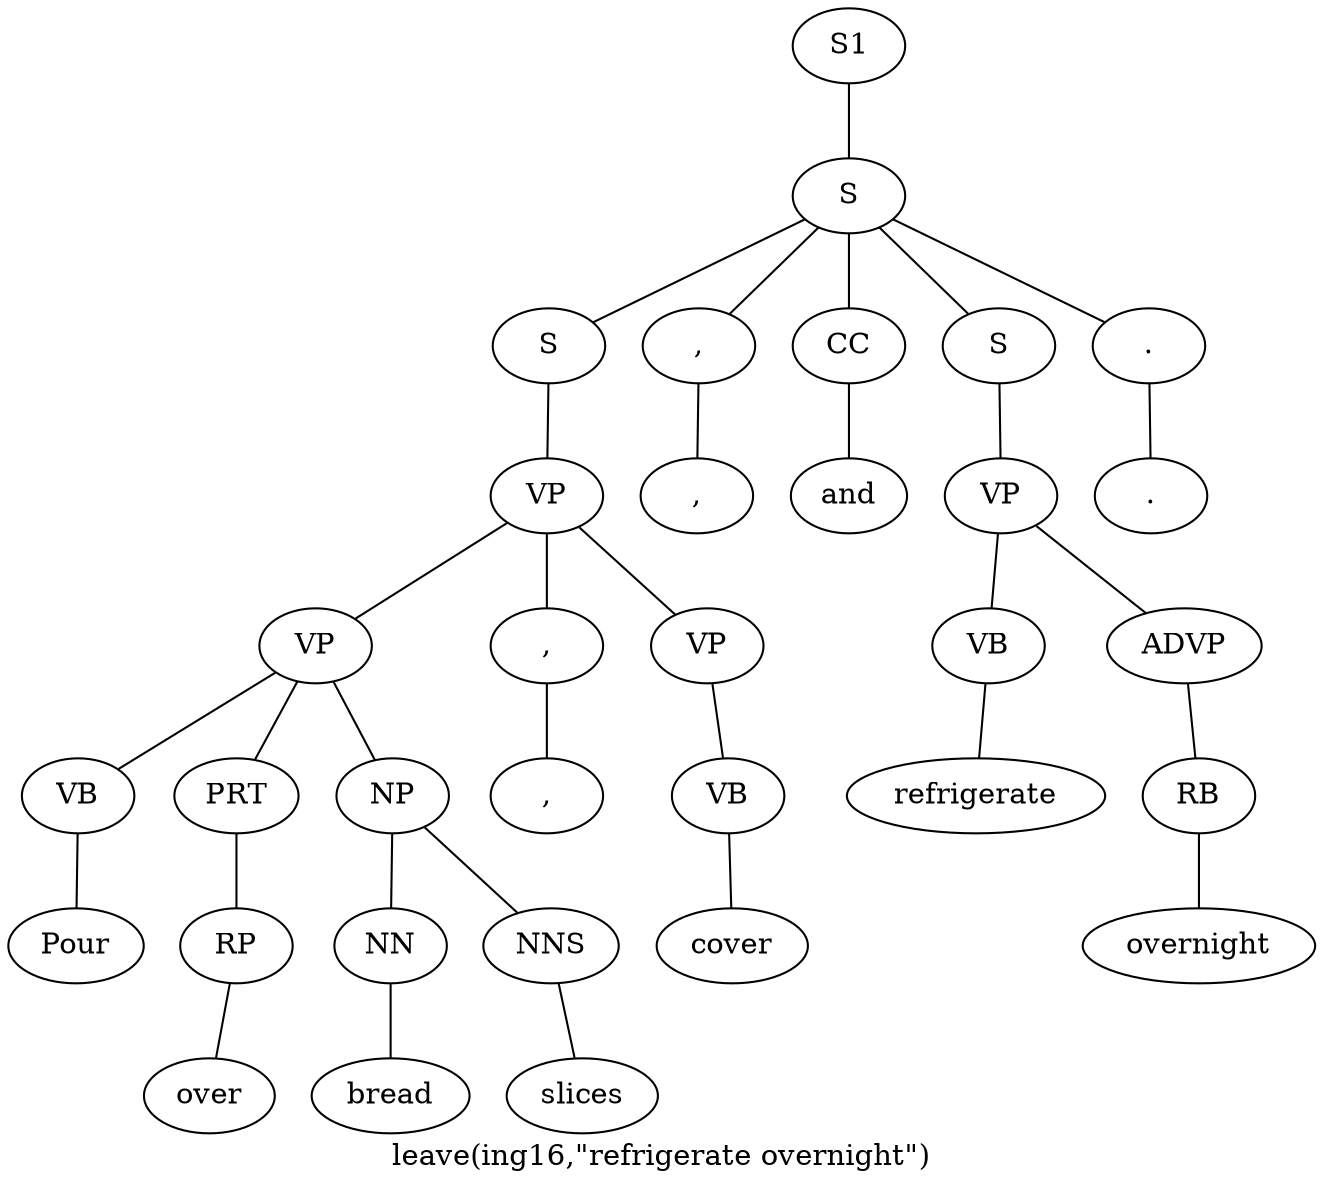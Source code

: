 graph SyntaxGraph {
	label = "leave(ing16,\"refrigerate overnight\")";
	Node0 [label="S1"];
	Node1 [label="S"];
	Node2 [label="S"];
	Node3 [label="VP"];
	Node4 [label="VP"];
	Node5 [label="VB"];
	Node6 [label="Pour"];
	Node7 [label="PRT"];
	Node8 [label="RP"];
	Node9 [label="over"];
	Node10 [label="NP"];
	Node11 [label="NN"];
	Node12 [label="bread"];
	Node13 [label="NNS"];
	Node14 [label="slices"];
	Node15 [label=","];
	Node16 [label=","];
	Node17 [label="VP"];
	Node18 [label="VB"];
	Node19 [label="cover"];
	Node20 [label=","];
	Node21 [label=","];
	Node22 [label="CC"];
	Node23 [label="and"];
	Node24 [label="S"];
	Node25 [label="VP"];
	Node26 [label="VB"];
	Node27 [label="refrigerate"];
	Node28 [label="ADVP"];
	Node29 [label="RB"];
	Node30 [label="overnight"];
	Node31 [label="."];
	Node32 [label="."];

	Node0 -- Node1;
	Node1 -- Node2;
	Node1 -- Node20;
	Node1 -- Node22;
	Node1 -- Node24;
	Node1 -- Node31;
	Node2 -- Node3;
	Node3 -- Node4;
	Node3 -- Node15;
	Node3 -- Node17;
	Node4 -- Node5;
	Node4 -- Node7;
	Node4 -- Node10;
	Node5 -- Node6;
	Node7 -- Node8;
	Node8 -- Node9;
	Node10 -- Node11;
	Node10 -- Node13;
	Node11 -- Node12;
	Node13 -- Node14;
	Node15 -- Node16;
	Node17 -- Node18;
	Node18 -- Node19;
	Node20 -- Node21;
	Node22 -- Node23;
	Node24 -- Node25;
	Node25 -- Node26;
	Node25 -- Node28;
	Node26 -- Node27;
	Node28 -- Node29;
	Node29 -- Node30;
	Node31 -- Node32;
}